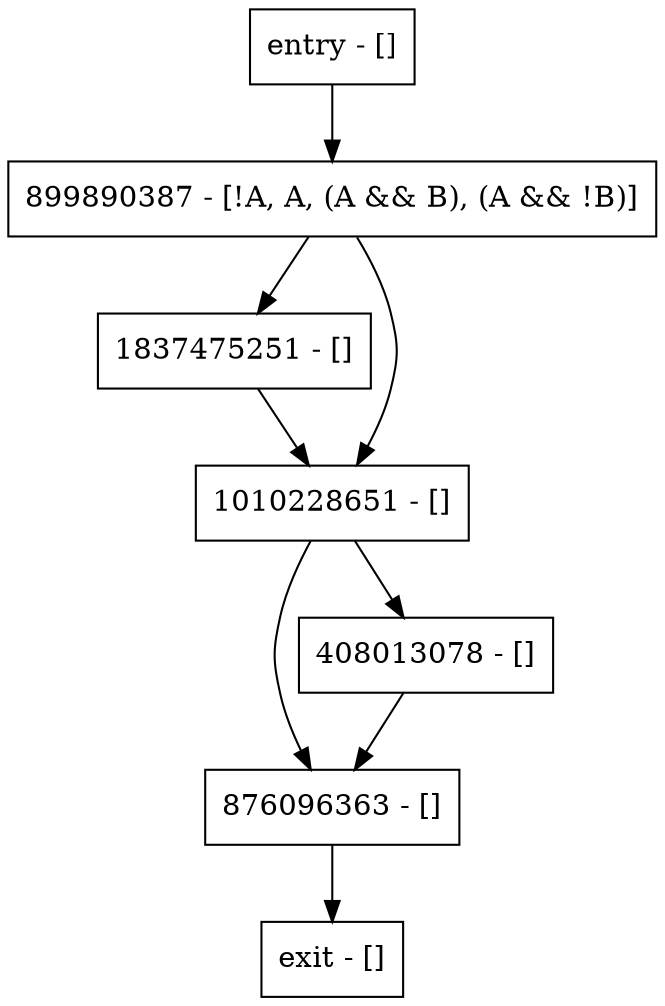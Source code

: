 digraph main {
node [shape=record];
entry [label="entry - []"];
exit [label="exit - []"];
1837475251 [label="1837475251 - []"];
876096363 [label="876096363 - []"];
408013078 [label="408013078 - []"];
899890387 [label="899890387 - [!A, A, (A && B), (A && !B)]"];
1010228651 [label="1010228651 - []"];
entry;
exit;
entry -> 899890387;
1837475251 -> 1010228651;
876096363 -> exit;
408013078 -> 876096363;
899890387 -> 1837475251;
899890387 -> 1010228651;
1010228651 -> 876096363;
1010228651 -> 408013078;
}
